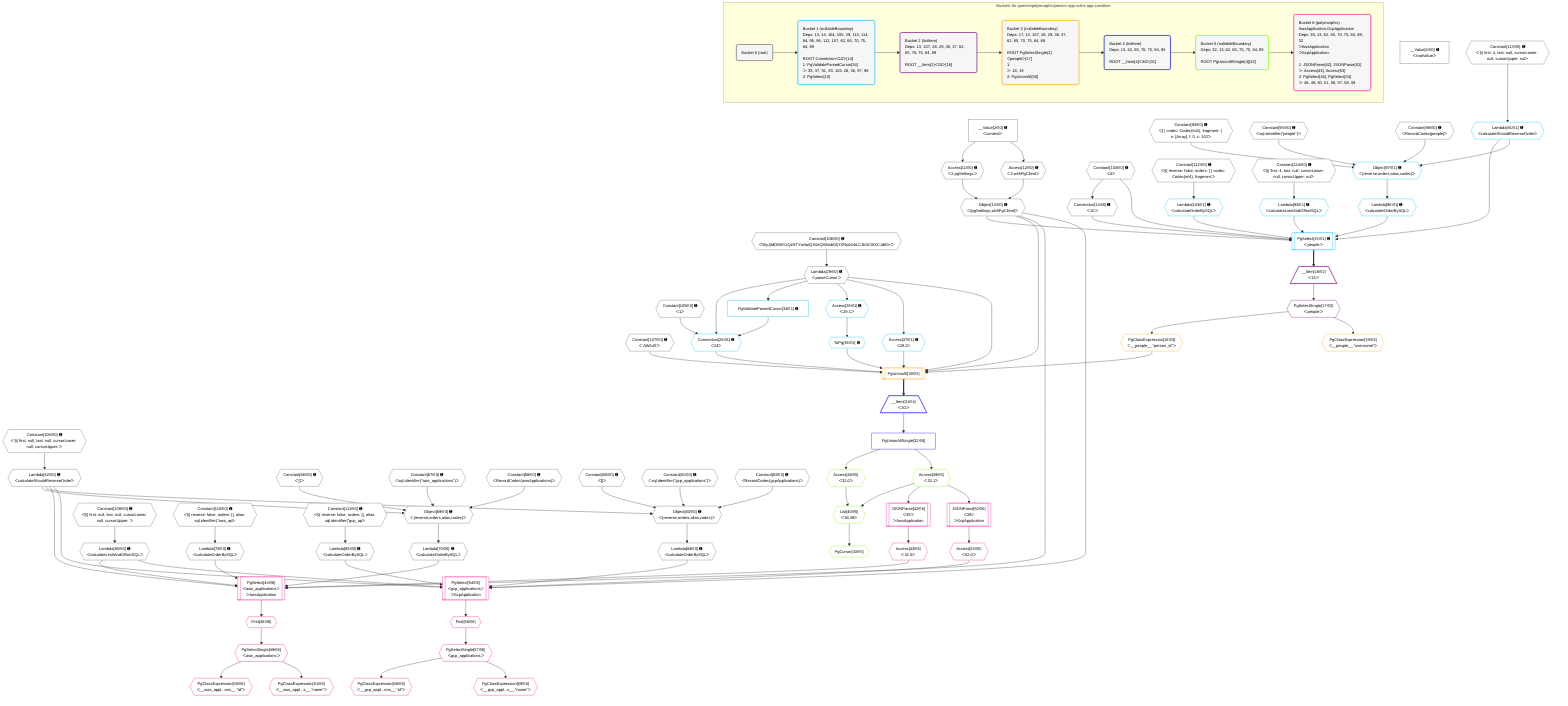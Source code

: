 %%{init: {'themeVariables': { 'fontSize': '12px'}}}%%
graph TD
    classDef path fill:#eee,stroke:#000,color:#000
    classDef plan fill:#fff,stroke-width:1px,color:#000
    classDef itemplan fill:#fff,stroke-width:2px,color:#000
    classDef unbatchedplan fill:#dff,stroke-width:1px,color:#000
    classDef sideeffectplan fill:#fcc,stroke-width:2px,color:#000
    classDef bucket fill:#f6f6f6,color:#000,stroke-width:2px,text-align:left


    %% plan dependencies
    Object69{{"Object[69∈0] ➊<br />ᐸ{reverse,orders,alias,codec}ᐳ"}}:::plan
    Lambda62{{"Lambda[62∈0] ➊<br />ᐸcalculateShouldReverseOrderᐳ"}}:::plan
    Constant66{{"Constant[66∈0] ➊<br />ᐸ[]ᐳ"}}:::plan
    Constant67{{"Constant[67∈0] ➊<br />ᐸsql.identifier(”aws_applications”)ᐳ"}}:::plan
    Constant68{{"Constant[68∈0] ➊<br />ᐸRecordCodec(awsApplications)ᐳ"}}:::plan
    Lambda62 & Constant66 & Constant67 & Constant68 --> Object69
    Object83{{"Object[83∈0] ➊<br />ᐸ{reverse,orders,alias,codec}ᐳ"}}:::plan
    Constant80{{"Constant[80∈0] ➊<br />ᐸ[]ᐳ"}}:::plan
    Constant81{{"Constant[81∈0] ➊<br />ᐸsql.identifier(”gcp_applications”)ᐳ"}}:::plan
    Constant82{{"Constant[82∈0] ➊<br />ᐸRecordCodec(gcpApplications)ᐳ"}}:::plan
    Lambda62 & Constant80 & Constant81 & Constant82 --> Object83
    Object13{{"Object[13∈0] ➊<br />ᐸ{pgSettings,withPgClient}ᐳ"}}:::plan
    Access11{{"Access[11∈0] ➊<br />ᐸ2.pgSettingsᐳ"}}:::plan
    Access12{{"Access[12∈0] ➊<br />ᐸ2.withPgClientᐳ"}}:::plan
    Access11 & Access12 --> Object13
    __Value2["__Value[2∈0] ➊<br />ᐸcontextᐳ"]:::plan
    __Value2 --> Access11
    __Value2 --> Access12
    Connection14{{"Connection[14∈0] ➊<br />ᐸ10ᐳ"}}:::plan
    Constant104{{"Constant[104∈0] ➊<br />ᐸ4ᐳ"}}:::plan
    Constant104 --> Connection14
    Lambda29{{"Lambda[29∈0] ➊<br />ᐸparseCursorᐳ"}}:::plan
    Constant106{{"Constant[106∈0] ➊<br />ᐸ'WyJjMDM4YzQzNTYwIiwiQXdzQXBwbGljYXRpb24iLCJbXCI0XCJdIl0='ᐳ"}}:::plan
    Constant106 --> Lambda29
    Constant108{{"Constant[108∈0] ➊<br />ᐸ§{ first: null, last: null, cursorLower: null, cursorUpper: ᐳ"}}:::plan
    Constant108 --> Lambda62
    Lambda65{{"Lambda[65∈0] ➊<br />ᐸcalculateLimitAndOffsetSQLᐳ"}}:::plan
    Constant109{{"Constant[109∈0] ➊<br />ᐸ§{ first: null, last: null, cursorLower: null, cursorUpper: ᐳ"}}:::plan
    Constant109 --> Lambda65
    Lambda70{{"Lambda[70∈0] ➊<br />ᐸcalculateOrderBySQLᐳ"}}:::plan
    Object69 --> Lambda70
    Lambda75{{"Lambda[75∈0] ➊<br />ᐸcalculateOrderBySQLᐳ"}}:::plan
    Constant110{{"Constant[110∈0] ➊<br />ᐸ§{ reverse: false, orders: [], alias: sql.identifier(”aws_apᐳ"}}:::plan
    Constant110 --> Lambda75
    Lambda84{{"Lambda[84∈0] ➊<br />ᐸcalculateOrderBySQLᐳ"}}:::plan
    Object83 --> Lambda84
    Lambda89{{"Lambda[89∈0] ➊<br />ᐸcalculateOrderBySQLᐳ"}}:::plan
    Constant111{{"Constant[111∈0] ➊<br />ᐸ§{ reverse: false, orders: [], alias: sql.identifier(”gcp_apᐳ"}}:::plan
    Constant111 --> Lambda89
    __Value4["__Value[4∈0] ➊<br />ᐸrootValueᐳ"]:::plan
    Constant94{{"Constant[94∈0] ➊<br />ᐸ[ { codec: Codec(int4), fragment: { n: [Array], f: 0, c: 102ᐳ"}}:::plan
    Constant95{{"Constant[95∈0] ➊<br />ᐸsql.identifier(”people”)ᐳ"}}:::plan
    Constant96{{"Constant[96∈0] ➊<br />ᐸRecordCodec(people)ᐳ"}}:::plan
    Constant105{{"Constant[105∈0] ➊<br />ᐸ1ᐳ"}}:::plan
    Constant107{{"Constant[107∈0] ➊<br />ᐸ'AWfulS'ᐳ"}}:::plan
    Constant112{{"Constant[112∈0] ➊<br />ᐸ§{ reverse: false, orders: [ { codec: Codec(int4), fragment:ᐳ"}}:::plan
    Constant113{{"Constant[113∈0] ➊<br />ᐸ§{ first: 4, last: null, cursorLower: null, cursorUpper: nulᐳ"}}:::plan
    Constant114{{"Constant[114∈0] ➊<br />ᐸ§{ first: 4, last: null, cursorLower: null, cursorUpper: nulᐳ"}}:::plan
    PgSelect15[["PgSelect[15∈1] ➊<br />ᐸpeopleᐳ"]]:::plan
    Lambda91{{"Lambda[91∈1] ➊<br />ᐸcalculateShouldReverseOrderᐳ"}}:::plan
    Lambda93{{"Lambda[93∈1] ➊<br />ᐸcalculateLimitAndOffsetSQLᐳ"}}:::plan
    Lambda98{{"Lambda[98∈1] ➊<br />ᐸcalculateOrderBySQLᐳ"}}:::plan
    Lambda103{{"Lambda[103∈1] ➊<br />ᐸcalculateOrderBySQLᐳ"}}:::plan
    Object13 & Connection14 & Constant104 & Lambda91 & Lambda93 & Lambda98 & Lambda103 --> PgSelect15
    Object97{{"Object[97∈1] ➊<br />ᐸ{reverse,orders,alias,codec}ᐳ"}}:::plan
    Lambda91 & Constant94 & Constant95 & Constant96 --> Object97
    Connection28{{"Connection[28∈1] ➊<br />ᐸ24ᐳ"}}:::plan
    PgValidateParsedCursor34["PgValidateParsedCursor[34∈1] ➊"]:::plan
    Constant105 & Lambda29 & PgValidateParsedCursor34 --> Connection28
    Lambda29 --> PgValidateParsedCursor34
    Access35{{"Access[35∈1] ➊<br />ᐸ29.1ᐳ"}}:::plan
    Lambda29 --> Access35
    ToPg36{{"ToPg[36∈1] ➊"}}:::plan
    Access35 --> ToPg36
    Access37{{"Access[37∈1] ➊<br />ᐸ29.2ᐳ"}}:::plan
    Lambda29 --> Access37
    Constant113 --> Lambda91
    Constant114 --> Lambda93
    Object97 --> Lambda98
    Constant112 --> Lambda103
    __Item16[/"__Item[16∈2]<br />ᐸ15ᐳ"\]:::itemplan
    PgSelect15 ==> __Item16
    PgSelectSingle17{{"PgSelectSingle[17∈2]<br />ᐸpeopleᐳ"}}:::plan
    __Item16 --> PgSelectSingle17
    PgUnionAll30[["PgUnionAll[30∈3]"]]:::plan
    PgClassExpression18{{"PgClassExpression[18∈3]<br />ᐸ__people__.”person_id”ᐳ"}}:::plan
    Object13 & PgClassExpression18 & Constant107 & Connection28 & Lambda29 & ToPg36 & Access37 --> PgUnionAll30
    PgSelectSingle17 --> PgClassExpression18
    PgClassExpression19{{"PgClassExpression[19∈3]<br />ᐸ__people__.”username”ᐳ"}}:::plan
    PgSelectSingle17 --> PgClassExpression19
    __Item31[/"__Item[31∈4]<br />ᐸ30ᐳ"\]:::itemplan
    PgUnionAll30 ==> __Item31
    PgUnionAllSingle32["PgUnionAllSingle[32∈4]"]:::plan
    __Item31 --> PgUnionAllSingle32
    List40{{"List[40∈5]<br />ᐸ38,39ᐳ"}}:::plan
    Access38{{"Access[38∈5]<br />ᐸ32.0ᐳ"}}:::plan
    Access39{{"Access[39∈5]<br />ᐸ32.1ᐳ"}}:::plan
    Access38 & Access39 --> List40
    PgCursor33{{"PgCursor[33∈5]"}}:::plan
    List40 --> PgCursor33
    PgUnionAllSingle32 --> Access38
    PgUnionAllSingle32 --> Access39
    PgSelect44[["PgSelect[44∈6]<br />ᐸaws_applicationsᐳ<br />ᐳAwsApplication"]]:::plan
    Access43{{"Access[43∈6]<br />ᐸ42.0ᐳ"}}:::plan
    Object13 & Access43 & Lambda62 & Lambda65 & Lambda70 & Lambda75 --> PgSelect44
    PgSelect54[["PgSelect[54∈6]<br />ᐸgcp_applicationsᐳ<br />ᐳGcpApplication"]]:::plan
    Access53{{"Access[53∈6]<br />ᐸ52.0ᐳ"}}:::plan
    Object13 & Access53 & Lambda62 & Lambda65 & Lambda84 & Lambda89 --> PgSelect54
    JSONParse42[["JSONParse[42∈6]<br />ᐸ39ᐳ<br />ᐳAwsApplication"]]:::plan
    Access39 --> JSONParse42
    JSONParse42 --> Access43
    First48{{"First[48∈6]"}}:::plan
    PgSelect44 --> First48
    PgSelectSingle49{{"PgSelectSingle[49∈6]<br />ᐸaws_applicationsᐳ"}}:::plan
    First48 --> PgSelectSingle49
    PgClassExpression50{{"PgClassExpression[50∈6]<br />ᐸ__aws_appl...ons__.”id”ᐳ"}}:::plan
    PgSelectSingle49 --> PgClassExpression50
    PgClassExpression51{{"PgClassExpression[51∈6]<br />ᐸ__aws_appl...s__.”name”ᐳ"}}:::plan
    PgSelectSingle49 --> PgClassExpression51
    JSONParse52[["JSONParse[52∈6]<br />ᐸ39ᐳ<br />ᐳGcpApplication"]]:::plan
    Access39 --> JSONParse52
    JSONParse52 --> Access53
    First56{{"First[56∈6]"}}:::plan
    PgSelect54 --> First56
    PgSelectSingle57{{"PgSelectSingle[57∈6]<br />ᐸgcp_applicationsᐳ"}}:::plan
    First56 --> PgSelectSingle57
    PgClassExpression58{{"PgClassExpression[58∈6]<br />ᐸ__gcp_appl...ons__.”id”ᐳ"}}:::plan
    PgSelectSingle57 --> PgClassExpression58
    PgClassExpression59{{"PgClassExpression[59∈6]<br />ᐸ__gcp_appl...s__.”name”ᐳ"}}:::plan
    PgSelectSingle57 --> PgClassExpression59

    %% define steps

    subgraph "Buckets for queries/polymorphic/person-app-vulns.app-condition"
    Bucket0("Bucket 0 (root)"):::bucket
    classDef bucket0 stroke:#696969
    class Bucket0,__Value2,__Value4,Access11,Access12,Object13,Connection14,Lambda29,Lambda62,Lambda65,Constant66,Constant67,Constant68,Object69,Lambda70,Lambda75,Constant80,Constant81,Constant82,Object83,Lambda84,Lambda89,Constant94,Constant95,Constant96,Constant104,Constant105,Constant106,Constant107,Constant108,Constant109,Constant110,Constant111,Constant112,Constant113,Constant114 bucket0
    Bucket1("Bucket 1 (nullableBoundary)<br />Deps: 13, 14, 104, 105, 29, 113, 114, 94, 95, 96, 112, 107, 62, 65, 70, 75, 84, 89<br /><br />ROOT Connectionᐸ10ᐳ[14]<br />1: PgValidateParsedCursor[34]<br />ᐳ: 35, 37, 91, 93, 103, 28, 36, 97, 98<br />2: PgSelect[15]"):::bucket
    classDef bucket1 stroke:#00bfff
    class Bucket1,PgSelect15,Connection28,PgValidateParsedCursor34,Access35,ToPg36,Access37,Lambda91,Lambda93,Object97,Lambda98,Lambda103 bucket1
    Bucket2("Bucket 2 (listItem)<br />Deps: 13, 107, 28, 29, 36, 37, 62, 65, 70, 75, 84, 89<br /><br />ROOT __Item{2}ᐸ15ᐳ[16]"):::bucket
    classDef bucket2 stroke:#7f007f
    class Bucket2,__Item16,PgSelectSingle17 bucket2
    Bucket3("Bucket 3 (nullableBoundary)<br />Deps: 17, 13, 107, 28, 29, 36, 37, 62, 65, 70, 75, 84, 89<br /><br />ROOT PgSelectSingle{2}ᐸpeopleᐳ[17]<br />1: <br />ᐳ: 18, 19<br />2: PgUnionAll[30]"):::bucket
    classDef bucket3 stroke:#ffa500
    class Bucket3,PgClassExpression18,PgClassExpression19,PgUnionAll30 bucket3
    Bucket4("Bucket 4 (listItem)<br />Deps: 13, 62, 65, 70, 75, 84, 89<br /><br />ROOT __Item{4}ᐸ30ᐳ[31]"):::bucket
    classDef bucket4 stroke:#0000ff
    class Bucket4,__Item31,PgUnionAllSingle32 bucket4
    Bucket5("Bucket 5 (nullableBoundary)<br />Deps: 32, 13, 62, 65, 70, 75, 84, 89<br /><br />ROOT PgUnionAllSingle{4}[32]"):::bucket
    classDef bucket5 stroke:#7fff00
    class Bucket5,PgCursor33,Access38,Access39,List40 bucket5
    Bucket6("Bucket 6 (polymorphic)<br />AwsApplication,GcpApplication<br />Deps: 39, 13, 62, 65, 70, 75, 84, 89, 32<br />ᐳAwsApplication<br />ᐳGcpApplication<br /><br />1: JSONParse[42], JSONParse[52]<br />ᐳ: Access[43], Access[53]<br />2: PgSelect[44], PgSelect[54]<br />ᐳ: 48, 49, 50, 51, 56, 57, 58, 59"):::bucket
    classDef bucket6 stroke:#ff1493
    class Bucket6,JSONParse42,Access43,PgSelect44,First48,PgSelectSingle49,PgClassExpression50,PgClassExpression51,JSONParse52,Access53,PgSelect54,First56,PgSelectSingle57,PgClassExpression58,PgClassExpression59 bucket6
    Bucket0 --> Bucket1
    Bucket1 --> Bucket2
    Bucket2 --> Bucket3
    Bucket3 --> Bucket4
    Bucket4 --> Bucket5
    Bucket5 --> Bucket6
    end